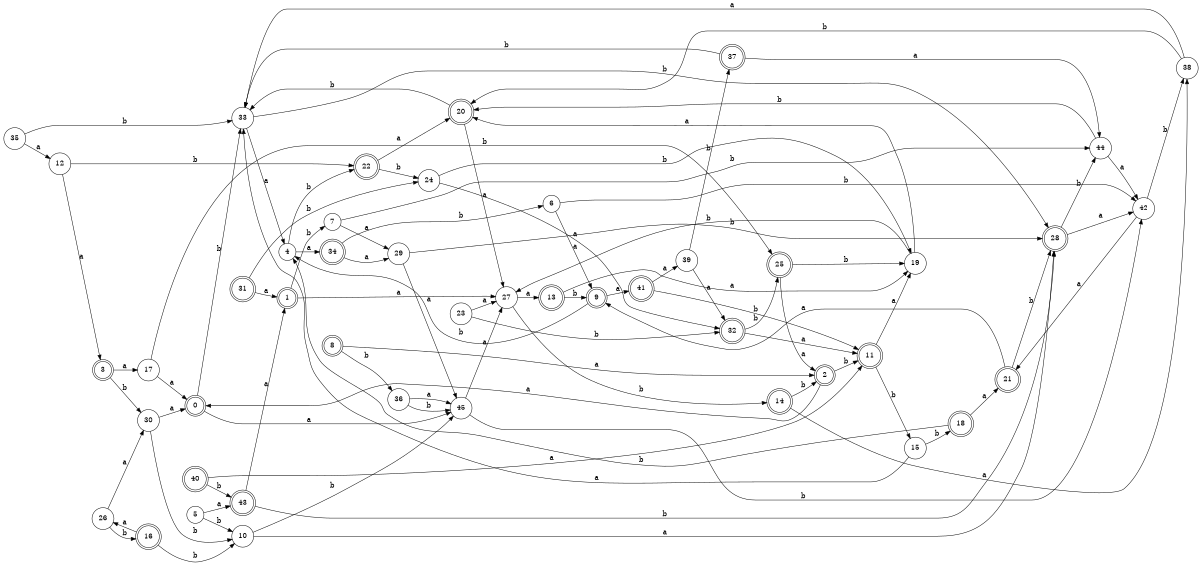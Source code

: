 digraph n37_5 {
__start0 [label="" shape="none"];

rankdir=LR;
size="8,5";

s0 [style="rounded,filled", color="black", fillcolor="white" shape="doublecircle", label="0"];
s1 [style="rounded,filled", color="black", fillcolor="white" shape="doublecircle", label="1"];
s2 [style="rounded,filled", color="black", fillcolor="white" shape="doublecircle", label="2"];
s3 [style="rounded,filled", color="black", fillcolor="white" shape="doublecircle", label="3"];
s4 [style="filled", color="black", fillcolor="white" shape="circle", label="4"];
s5 [style="filled", color="black", fillcolor="white" shape="circle", label="5"];
s6 [style="filled", color="black", fillcolor="white" shape="circle", label="6"];
s7 [style="filled", color="black", fillcolor="white" shape="circle", label="7"];
s8 [style="rounded,filled", color="black", fillcolor="white" shape="doublecircle", label="8"];
s9 [style="rounded,filled", color="black", fillcolor="white" shape="doublecircle", label="9"];
s10 [style="filled", color="black", fillcolor="white" shape="circle", label="10"];
s11 [style="rounded,filled", color="black", fillcolor="white" shape="doublecircle", label="11"];
s12 [style="filled", color="black", fillcolor="white" shape="circle", label="12"];
s13 [style="rounded,filled", color="black", fillcolor="white" shape="doublecircle", label="13"];
s14 [style="rounded,filled", color="black", fillcolor="white" shape="doublecircle", label="14"];
s15 [style="filled", color="black", fillcolor="white" shape="circle", label="15"];
s16 [style="rounded,filled", color="black", fillcolor="white" shape="doublecircle", label="16"];
s17 [style="filled", color="black", fillcolor="white" shape="circle", label="17"];
s18 [style="rounded,filled", color="black", fillcolor="white" shape="doublecircle", label="18"];
s19 [style="filled", color="black", fillcolor="white" shape="circle", label="19"];
s20 [style="rounded,filled", color="black", fillcolor="white" shape="doublecircle", label="20"];
s21 [style="rounded,filled", color="black", fillcolor="white" shape="doublecircle", label="21"];
s22 [style="rounded,filled", color="black", fillcolor="white" shape="doublecircle", label="22"];
s23 [style="filled", color="black", fillcolor="white" shape="circle", label="23"];
s24 [style="filled", color="black", fillcolor="white" shape="circle", label="24"];
s25 [style="rounded,filled", color="black", fillcolor="white" shape="doublecircle", label="25"];
s26 [style="filled", color="black", fillcolor="white" shape="circle", label="26"];
s27 [style="filled", color="black", fillcolor="white" shape="circle", label="27"];
s28 [style="rounded,filled", color="black", fillcolor="white" shape="doublecircle", label="28"];
s29 [style="filled", color="black", fillcolor="white" shape="circle", label="29"];
s30 [style="filled", color="black", fillcolor="white" shape="circle", label="30"];
s31 [style="rounded,filled", color="black", fillcolor="white" shape="doublecircle", label="31"];
s32 [style="rounded,filled", color="black", fillcolor="white" shape="doublecircle", label="32"];
s33 [style="filled", color="black", fillcolor="white" shape="circle", label="33"];
s34 [style="rounded,filled", color="black", fillcolor="white" shape="doublecircle", label="34"];
s35 [style="filled", color="black", fillcolor="white" shape="circle", label="35"];
s36 [style="filled", color="black", fillcolor="white" shape="circle", label="36"];
s37 [style="rounded,filled", color="black", fillcolor="white" shape="doublecircle", label="37"];
s38 [style="filled", color="black", fillcolor="white" shape="circle", label="38"];
s39 [style="filled", color="black", fillcolor="white" shape="circle", label="39"];
s40 [style="rounded,filled", color="black", fillcolor="white" shape="doublecircle", label="40"];
s41 [style="rounded,filled", color="black", fillcolor="white" shape="doublecircle", label="41"];
s42 [style="filled", color="black", fillcolor="white" shape="circle", label="42"];
s43 [style="rounded,filled", color="black", fillcolor="white" shape="doublecircle", label="43"];
s44 [style="filled", color="black", fillcolor="white" shape="circle", label="44"];
s45 [style="filled", color="black", fillcolor="white" shape="circle", label="45"];
s0 -> s45 [label="a"];
s0 -> s33 [label="b"];
s1 -> s27 [label="a"];
s1 -> s7 [label="b"];
s2 -> s0 [label="a"];
s2 -> s11 [label="b"];
s3 -> s17 [label="a"];
s3 -> s30 [label="b"];
s4 -> s34 [label="a"];
s4 -> s22 [label="b"];
s5 -> s43 [label="a"];
s5 -> s10 [label="b"];
s6 -> s9 [label="a"];
s6 -> s42 [label="b"];
s7 -> s29 [label="a"];
s7 -> s44 [label="b"];
s8 -> s2 [label="a"];
s8 -> s36 [label="b"];
s9 -> s41 [label="a"];
s9 -> s4 [label="b"];
s10 -> s28 [label="a"];
s10 -> s45 [label="b"];
s11 -> s19 [label="a"];
s11 -> s15 [label="b"];
s12 -> s3 [label="a"];
s12 -> s22 [label="b"];
s13 -> s19 [label="a"];
s13 -> s9 [label="b"];
s14 -> s38 [label="a"];
s14 -> s2 [label="b"];
s15 -> s33 [label="a"];
s15 -> s18 [label="b"];
s16 -> s26 [label="a"];
s16 -> s10 [label="b"];
s17 -> s0 [label="a"];
s17 -> s25 [label="b"];
s18 -> s21 [label="a"];
s18 -> s4 [label="b"];
s19 -> s20 [label="a"];
s19 -> s27 [label="b"];
s20 -> s27 [label="a"];
s20 -> s33 [label="b"];
s21 -> s9 [label="a"];
s21 -> s28 [label="b"];
s22 -> s20 [label="a"];
s22 -> s24 [label="b"];
s23 -> s27 [label="a"];
s23 -> s32 [label="b"];
s24 -> s32 [label="a"];
s24 -> s19 [label="b"];
s25 -> s2 [label="a"];
s25 -> s19 [label="b"];
s26 -> s30 [label="a"];
s26 -> s16 [label="b"];
s27 -> s13 [label="a"];
s27 -> s14 [label="b"];
s28 -> s42 [label="a"];
s28 -> s44 [label="b"];
s29 -> s45 [label="a"];
s29 -> s28 [label="b"];
s30 -> s0 [label="a"];
s30 -> s10 [label="b"];
s31 -> s1 [label="a"];
s31 -> s24 [label="b"];
s32 -> s11 [label="a"];
s32 -> s25 [label="b"];
s33 -> s4 [label="a"];
s33 -> s28 [label="b"];
s34 -> s29 [label="a"];
s34 -> s6 [label="b"];
s35 -> s12 [label="a"];
s35 -> s33 [label="b"];
s36 -> s45 [label="a"];
s36 -> s45 [label="b"];
s37 -> s44 [label="a"];
s37 -> s33 [label="b"];
s38 -> s33 [label="a"];
s38 -> s20 [label="b"];
s39 -> s32 [label="a"];
s39 -> s37 [label="b"];
s40 -> s11 [label="a"];
s40 -> s43 [label="b"];
s41 -> s39 [label="a"];
s41 -> s11 [label="b"];
s42 -> s21 [label="a"];
s42 -> s38 [label="b"];
s43 -> s1 [label="a"];
s43 -> s28 [label="b"];
s44 -> s42 [label="a"];
s44 -> s20 [label="b"];
s45 -> s27 [label="a"];
s45 -> s42 [label="b"];

}